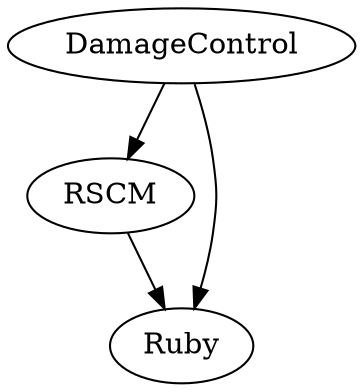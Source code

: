 digraph G  {
    label = ""
    "RSCM" [
        URL = "ajax/RSCM"
    ]

    "Ruby" [
        URL = "ajax/Ruby"
    ]

    "DamageControl" [
        URL = "ajax/DamageControl"
    ]

    "RSCM" -> "Ruby"
    "DamageControl" -> "RSCM"
    "DamageControl" -> "Ruby"
}

